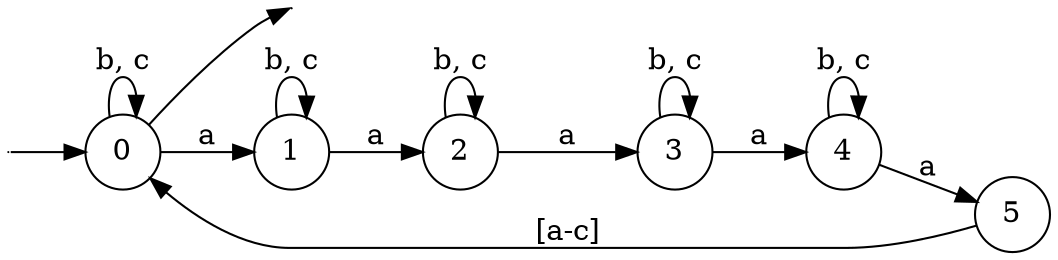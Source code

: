 digraph
{
  vcsn_context = "lal(abc), b"
  rankdir = LR
  {
    node [shape = point, width = 0]
    I0
    F0
  }
  {
    node [shape = circle]
    0
    1
    2
    3
    4
    5
  }
  I0 -> 0
  0 -> F0
  0 -> 0 [label = "b, c"]
  0 -> 1 [label = "a"]
  1 -> 1 [label = "b, c"]
  1 -> 2 [label = "a"]
  2 -> 2 [label = "b, c"]
  2 -> 3 [label = "a"]
  3 -> 3 [label = "b, c"]
  3 -> 4 [label = "a"]
  4 -> 4 [label = "b, c"]
  4 -> 5 [label = "a"]
  5 -> 0 [label = "[a-c]"]
}
